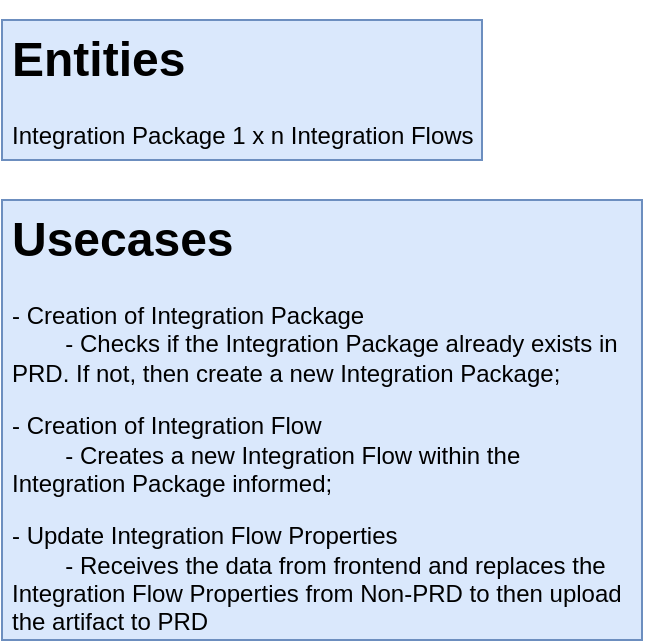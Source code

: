 <mxfile version="21.6.8" type="github" pages="5">
  <diagram name="Backend" id="U4ALBJMrt5r-Zm2KS0YD">
    <mxGraphModel dx="2021" dy="747" grid="1" gridSize="10" guides="1" tooltips="1" connect="1" arrows="1" fold="1" page="1" pageScale="1" pageWidth="827" pageHeight="1169" math="0" shadow="0">
      <root>
        <mxCell id="0" />
        <mxCell id="1" parent="0" />
        <mxCell id="Bm7CMhNdHjthdd0hcuxf-11" value="&lt;h1&gt;Entities&lt;/h1&gt;&lt;p&gt;Integration Package 1 x n&lt;span style=&quot;background-color: initial;&quot;&gt;&amp;nbsp;Integration Flows&lt;/span&gt;&lt;/p&gt;" style="text;html=1;strokeColor=#6c8ebf;fillColor=#dae8fc;spacing=5;spacingTop=-20;whiteSpace=wrap;overflow=hidden;rounded=0;" parent="1" vertex="1">
          <mxGeometry x="-140" y="150" width="240" height="70" as="geometry" />
        </mxCell>
        <mxCell id="Bm7CMhNdHjthdd0hcuxf-12" value="&lt;h1&gt;Usecases&lt;/h1&gt;&lt;p&gt;- Creation of Integration Package&lt;br&gt;&lt;span style=&quot;white-space: pre;&quot;&gt;&#x9;&lt;/span&gt;- Checks if the Integration Package already exists in PRD. If not, then create a new Integration Package;&lt;br&gt;&lt;/p&gt;&lt;p&gt;- Creation of Integration Flow&lt;br&gt;&lt;span style=&quot;white-space: pre;&quot;&gt;&#x9;&lt;/span&gt;- Creates a new Integration Flow within the Integration Package informed;&lt;br&gt;&lt;/p&gt;&lt;p&gt;- Update Integration Flow Properties&lt;br&gt;&lt;span style=&quot;white-space: pre;&quot;&gt;&#x9;&lt;/span&gt;- Receives the data from frontend and replaces the Integration Flow Properties from Non-PRD to then upload the artifact to PRD&lt;br&gt;&lt;/p&gt;" style="text;html=1;strokeColor=#6c8ebf;fillColor=#dae8fc;spacing=5;spacingTop=-20;whiteSpace=wrap;overflow=hidden;rounded=0;" parent="1" vertex="1">
          <mxGeometry x="-140" y="240" width="320" height="220" as="geometry" />
        </mxCell>
      </root>
    </mxGraphModel>
  </diagram>
  <diagram id="e5FCP6EkzeU4hljScw43" name="Backend Quality Warranty">
    <mxGraphModel dx="2848" dy="747" grid="1" gridSize="10" guides="1" tooltips="1" connect="1" arrows="1" fold="1" page="1" pageScale="1" pageWidth="827" pageHeight="1169" math="0" shadow="0">
      <root>
        <mxCell id="0" />
        <mxCell id="1" parent="0" />
        <mxCell id="pFrsWe29-qBMD74cATnR-1" value="" style="rounded=0;whiteSpace=wrap;html=1;" parent="1" vertex="1">
          <mxGeometry x="-1110" y="490" width="530" height="460" as="geometry" />
        </mxCell>
        <mxCell id="pFrsWe29-qBMD74cATnR-2" value="" style="rounded=0;whiteSpace=wrap;html=1;" parent="1" vertex="1">
          <mxGeometry x="-1110" y="120" width="530" height="330" as="geometry" />
        </mxCell>
        <mxCell id="pFrsWe29-qBMD74cATnR-3" style="edgeStyle=orthogonalEdgeStyle;rounded=0;orthogonalLoop=1;jettySize=auto;html=1;entryX=0.5;entryY=0;entryDx=0;entryDy=0;" parent="1" source="pFrsWe29-qBMD74cATnR-4" target="pFrsWe29-qBMD74cATnR-6" edge="1">
          <mxGeometry relative="1" as="geometry" />
        </mxCell>
        <mxCell id="pFrsWe29-qBMD74cATnR-4" value="Backend" style="ellipse;whiteSpace=wrap;html=1;" parent="1" vertex="1">
          <mxGeometry x="-905" y="140" width="120" height="80" as="geometry" />
        </mxCell>
        <mxCell id="pFrsWe29-qBMD74cATnR-5" style="edgeStyle=orthogonalEdgeStyle;rounded=0;orthogonalLoop=1;jettySize=auto;html=1;" parent="1" source="pFrsWe29-qBMD74cATnR-6" target="pFrsWe29-qBMD74cATnR-8" edge="1">
          <mxGeometry relative="1" as="geometry" />
        </mxCell>
        <mxCell id="pFrsWe29-qBMD74cATnR-6" value="Commit" style="rounded=0;whiteSpace=wrap;html=1;" parent="1" vertex="1">
          <mxGeometry x="-905" y="260" width="120" height="60" as="geometry" />
        </mxCell>
        <mxCell id="pFrsWe29-qBMD74cATnR-7" style="edgeStyle=orthogonalEdgeStyle;rounded=0;orthogonalLoop=1;jettySize=auto;html=1;" parent="1" source="pFrsWe29-qBMD74cATnR-8" target="pFrsWe29-qBMD74cATnR-12" edge="1">
          <mxGeometry relative="1" as="geometry" />
        </mxCell>
        <mxCell id="pFrsWe29-qBMD74cATnR-8" value="Pre-push tool&lt;br&gt;(lint, pretty, test, test build)" style="rounded=0;whiteSpace=wrap;html=1;" parent="1" vertex="1">
          <mxGeometry x="-905" y="360" width="120" height="60" as="geometry" />
        </mxCell>
        <mxCell id="pFrsWe29-qBMD74cATnR-9" value="Docker container Nodejs 18.x" style="text;html=1;strokeColor=none;fillColor=none;align=center;verticalAlign=middle;whiteSpace=wrap;rounded=0;" parent="1" vertex="1">
          <mxGeometry x="-1093" y="140" width="120" height="30" as="geometry" />
        </mxCell>
        <mxCell id="pFrsWe29-qBMD74cATnR-10" value="Github&amp;nbsp;" style="text;html=1;strokeColor=none;fillColor=none;align=center;verticalAlign=middle;whiteSpace=wrap;rounded=0;" parent="1" vertex="1">
          <mxGeometry x="-1093" y="500" width="120" height="30" as="geometry" />
        </mxCell>
        <mxCell id="pFrsWe29-qBMD74cATnR-11" value="" style="group" parent="1" vertex="1" connectable="0">
          <mxGeometry x="-1006.5" y="580" width="323" height="270" as="geometry" />
        </mxCell>
        <mxCell id="pFrsWe29-qBMD74cATnR-12" value="" style="rounded=0;whiteSpace=wrap;html=1;" parent="pFrsWe29-qBMD74cATnR-11" vertex="1">
          <mxGeometry width="323" height="270" as="geometry" />
        </mxCell>
        <mxCell id="pFrsWe29-qBMD74cATnR-13" value="Repository" style="text;html=1;strokeColor=none;fillColor=none;align=center;verticalAlign=middle;whiteSpace=wrap;rounded=0;" parent="pFrsWe29-qBMD74cATnR-11" vertex="1">
          <mxGeometry x="23.5" y="10" width="60" height="30" as="geometry" />
        </mxCell>
        <mxCell id="pFrsWe29-qBMD74cATnR-14" value="Governance" style="rounded=0;whiteSpace=wrap;html=1;" parent="pFrsWe29-qBMD74cATnR-11" vertex="1">
          <mxGeometry x="173.5" y="70" width="120" height="60" as="geometry" />
        </mxCell>
        <mxCell id="pFrsWe29-qBMD74cATnR-15" value="Actions" style="rounded=0;whiteSpace=wrap;html=1;verticalAlign=top;" parent="pFrsWe29-qBMD74cATnR-11" vertex="1">
          <mxGeometry x="33.5" y="70" width="120" height="140" as="geometry" />
        </mxCell>
        <mxCell id="pFrsWe29-qBMD74cATnR-16" value="Security&lt;br&gt;(secrets,&amp;nbsp;approval)" style="rounded=0;whiteSpace=wrap;html=1;" parent="pFrsWe29-qBMD74cATnR-11" vertex="1">
          <mxGeometry x="173.5" y="150" width="120" height="60" as="geometry" />
        </mxCell>
        <mxCell id="pFrsWe29-qBMD74cATnR-17" value="Quality Warranty&lt;br&gt;(test, build, run)" style="rounded=0;whiteSpace=wrap;html=1;" parent="pFrsWe29-qBMD74cATnR-11" vertex="1">
          <mxGeometry x="50" y="100" width="90" height="100" as="geometry" />
        </mxCell>
      </root>
    </mxGraphModel>
  </diagram>
  <diagram id="U0z29P2EZOE8Z1S6E8nX" name="Frontend UseCases">
    <mxGraphModel dx="2848" dy="747" grid="1" gridSize="10" guides="1" tooltips="1" connect="1" arrows="1" fold="1" page="1" pageScale="1" pageWidth="827" pageHeight="1169" math="0" shadow="0">
      <root>
        <mxCell id="0" />
        <mxCell id="1" parent="0" />
        <mxCell id="O9YJKyO2WLW3gWEqJPpY-7" value="1.1 Get Integration Packages:&#xa;GET - /IntegrationPackages" style="text;whiteSpace=wrap;fillColor=#d5e8d4;strokeColor=#82b366;" parent="1" vertex="1">
          <mxGeometry x="-1520" y="711" width="170" height="39" as="geometry" />
        </mxCell>
        <mxCell id="O9YJKyO2WLW3gWEqJPpY-9" value="1.2 Get Integration Flows of a Integration Package:&#xa;GET - /IntegrationPackages(&#39;packageId&#39;)/IntegrationDesigntimeArtifacts?$format=json&#xa;&#xa;1.3 For each Integration Flow presented in the Integration Package, check if it has already been deployed:&#xa;GET - /IntegrationRuntimeArtifacts(&#39;integrationFlowId&#39;)?$format=json.&#xa;&#xa;This request will return different objects in case there is an Integration Flow being deployed in NON-PRD and specific statusCode for each case:&#xa;- 200 OK (Integration Flow is in &quot;deploy&quot; state in NON-PRD)&#xa;- 404 Not Found (The Integration Flow was not found. This means that it is not yet in &quot;deploy&quot; in the NON-PRD environment." style="text;whiteSpace=wrap;fillColor=#d5e8d4;strokeColor=#82b366;" parent="1" vertex="1">
          <mxGeometry x="-1520" y="890" width="460" height="202.25" as="geometry" />
        </mxCell>
        <mxCell id="O9YJKyO2WLW3gWEqJPpY-11" value="4.1 The list of properties varies from&#xa;according to Integration Flow.&#xa;&#xa;Get Integration Flow Properties:&#xa;GET- /IntegrationDesigntimeArtifacts(Id=&#39;iflowId&#39;,Version=&#39;x.x&#39;)/Configurations&#xa;&#xa;&#xa;To improve processing, embed parameters in the query:&#xa;GET - /IntegrationDesigntimeArtifacts(Id=&#39;iflowId&#39;,Version=&#39;x.x&#39;)/Configurations?$format=json&amp;$select=ParameterKey,ParameterValue" style="text;whiteSpace=wrap;fillColor=#d5e8d4;strokeColor=#82b366;" parent="1" vertex="1">
          <mxGeometry x="-1520" y="1270" width="430" height="160" as="geometry" />
        </mxCell>
        <mxCell id="O9YJKyO2WLW3gWEqJPpY-14" value="1. Choose an Integration Package" style="text;whiteSpace=wrap;fillColor=#dae8fc;strokeColor=#6c8ebf;verticalAlign=middle;" parent="1" vertex="1">
          <mxGeometry x="-1520" y="680" width="190" height="20" as="geometry" />
        </mxCell>
        <mxCell id="O9YJKyO2WLW3gWEqJPpY-16" value="2. Choose an Integration Flow" style="text;whiteSpace=wrap;fillColor=#dae8fc;strokeColor=#6c8ebf;verticalAlign=middle;" parent="1" vertex="1">
          <mxGeometry x="-1520" y="860" width="170" height="20" as="geometry" />
        </mxCell>
        <mxCell id="O9YJKyO2WLW3gWEqJPpY-18" value="3. User views Integration Package&#xa;and Integration Flow selected" style="text;whiteSpace=wrap;fillColor=#dae8fc;strokeColor=#6c8ebf;" parent="1" vertex="1">
          <mxGeometry x="-1520" y="1170" width="220" height="40" as="geometry" />
        </mxCell>
        <mxCell id="O9YJKyO2WLW3gWEqJPpY-20" value="4. User must fill in all properties&#xa;of Integration Flow" style="text;whiteSpace=wrap;fillColor=#dae8fc;strokeColor=#6c8ebf;" parent="1" vertex="1">
          <mxGeometry x="-1520" y="1220" width="240" height="40" as="geometry" />
        </mxCell>
        <mxCell id="O9YJKyO2WLW3gWEqJPpY-27" value="6. The user should be able to be directed to the Integration Suite home screen via a button" style="text;whiteSpace=wrap;fillColor=#dae8fc;strokeColor=#6c8ebf;" parent="1" vertex="1">
          <mxGeometry x="-1000" y="851.5" width="250" height="50" as="geometry" />
        </mxCell>
        <mxCell id="O9YJKyO2WLW3gWEqJPpY-29" value="5. The user must be able to select the environment he wants to view, being able to switch between Non-PRD and PRD" style="text;whiteSpace=wrap;fillColor=#dae8fc;strokeColor=#6c8ebf;" parent="1" vertex="1">
          <mxGeometry x="-1000" y="680" width="250" height="50" as="geometry" />
        </mxCell>
        <mxCell id="zI-5eWUAR7682hIjd4x4-3" value="&lt;h1&gt;Screen 1&lt;/h1&gt;" style="text;html=1;strokeColor=none;fillColor=none;spacing=5;spacingTop=-20;whiteSpace=wrap;overflow=hidden;rounded=0;" parent="1" vertex="1">
          <mxGeometry x="-1525" y="630" width="115" height="35" as="geometry" />
        </mxCell>
        <mxCell id="zI-5eWUAR7682hIjd4x4-4" value="&lt;h1 style=&quot;border-color: var(--border-color); color: rgb(0, 0, 0); font-family: Helvetica; font-style: normal; font-variant-ligatures: normal; font-variant-caps: normal; letter-spacing: normal; orphans: 2; text-align: left; text-indent: 0px; text-transform: none; widows: 2; word-spacing: 0px; -webkit-text-stroke-width: 0px; background-color: rgb(251, 251, 251); text-decoration-thickness: initial; text-decoration-style: initial; text-decoration-color: initial;&quot;&gt;Screen 2&lt;/h1&gt;" style="text;html=1;strokeColor=none;fillColor=none;spacing=5;spacingTop=-20;whiteSpace=wrap;overflow=hidden;rounded=0;" parent="1" vertex="1">
          <mxGeometry x="-1525" y="810" width="115" height="41.5" as="geometry" />
        </mxCell>
        <mxCell id="zI-5eWUAR7682hIjd4x4-6" value="&lt;h1 style=&quot;border-color: var(--border-color);&quot;&gt;Screen 3&lt;/h1&gt;" style="text;html=1;strokeColor=none;fillColor=none;spacing=5;spacingTop=-20;whiteSpace=wrap;overflow=hidden;rounded=0;" parent="1" vertex="1">
          <mxGeometry x="-1520" y="1119.5" width="110" height="31" as="geometry" />
        </mxCell>
        <mxCell id="zI-5eWUAR7682hIjd4x4-9" value="&lt;h1&gt;Screens 1 and 4&lt;/h1&gt;" style="text;html=1;strokeColor=none;fillColor=none;spacing=5;spacingTop=-20;whiteSpace=wrap;overflow=hidden;rounded=0;" parent="1" vertex="1">
          <mxGeometry x="-1000" y="640" width="200" height="35" as="geometry" />
        </mxCell>
        <mxCell id="zI-5eWUAR7682hIjd4x4-10" value="&lt;h1&gt;All screens&lt;/h1&gt;" style="text;html=1;strokeColor=none;fillColor=none;spacing=5;spacingTop=-20;whiteSpace=wrap;overflow=hidden;rounded=0;" parent="1" vertex="1">
          <mxGeometry x="-1000" y="810" width="180" height="35" as="geometry" />
        </mxCell>
        <UserObject label="https://www.figma.com/file/bZsYcFnV8zHb4NzktB3HCj/Bunge?type=design&amp;node-id=0-1&amp;mode=design&amp;t=J0XS2e0wpixd09V5-0" link="https://www.figma.com/file/bZsYcFnV8zHb4NzktB3HCj/Bunge?type=design&amp;node-id=0-1&amp;mode=design&amp;t=J0XS2e0wpixd09V5-0" id="Ik2GhAAN4wt-5MwJXnYY-1">
          <mxCell style="text;whiteSpace=wrap;" vertex="1" parent="1">
            <mxGeometry x="-1525" y="560" width="560" height="50" as="geometry" />
          </mxCell>
        </UserObject>
      </root>
    </mxGraphModel>
  </diagram>
  <diagram id="k1OWiB_b3UI-bdixU7Ov" name="Integration UseCases">
    <mxGraphModel dx="3566" dy="2190" grid="1" gridSize="10" guides="1" tooltips="1" connect="1" arrows="1" fold="1" page="1" pageScale="1" pageWidth="827" pageHeight="1169" math="0" shadow="0">
      <root>
        <mxCell id="0" />
        <mxCell id="1" parent="0" />
        <mxCell id="VE-rfienf1eznVEvt_0z-1" style="edgeStyle=orthogonalEdgeStyle;rounded=0;orthogonalLoop=1;jettySize=auto;html=1;dashed=1;dashPattern=12 12;" parent="1" source="VE-rfienf1eznVEvt_0z-2" target="VE-rfienf1eznVEvt_0z-8" edge="1">
          <mxGeometry relative="1" as="geometry" />
        </mxCell>
        <mxCell id="VE-rfienf1eznVEvt_0z-2" value="User" style="shape=umlActor;verticalLabelPosition=bottom;verticalAlign=top;html=1;outlineConnect=0;" parent="1" vertex="1">
          <mxGeometry x="-570" y="505" width="30" height="60" as="geometry" />
        </mxCell>
        <mxCell id="VE-rfienf1eznVEvt_0z-3" value="Fiori" style="text;html=1;strokeColor=none;fillColor=none;align=center;verticalAlign=middle;whiteSpace=wrap;rounded=0;" parent="1" vertex="1">
          <mxGeometry x="-450" y="260" width="60" height="30" as="geometry" />
        </mxCell>
        <mxCell id="VE-rfienf1eznVEvt_0z-4" style="edgeStyle=orthogonalEdgeStyle;rounded=0;orthogonalLoop=1;jettySize=auto;html=1;dashed=1;dashPattern=12 12;" parent="1" source="jBybfuIfDPozSE7CGX2O-2" target="VE-rfienf1eznVEvt_0z-13" edge="1">
          <mxGeometry relative="1" as="geometry">
            <Array as="points" />
          </mxGeometry>
        </mxCell>
        <mxCell id="VE-rfienf1eznVEvt_0z-6" style="edgeStyle=orthogonalEdgeStyle;rounded=0;orthogonalLoop=1;jettySize=auto;html=1;dashed=1;dashPattern=12 12;" parent="1" source="VE-rfienf1eznVEvt_0z-8" target="VE-rfienf1eznVEvt_0z-69" edge="1">
          <mxGeometry relative="1" as="geometry">
            <Array as="points">
              <mxPoint x="-270" y="640" />
              <mxPoint x="-270" y="640" />
            </Array>
          </mxGeometry>
        </mxCell>
        <mxCell id="VE-rfienf1eznVEvt_0z-7" value="3 Get" style="edgeLabel;html=1;align=center;verticalAlign=middle;resizable=0;points=[];" parent="VE-rfienf1eznVEvt_0z-6" vertex="1" connectable="0">
          <mxGeometry x="-0.372" y="-1" relative="1" as="geometry">
            <mxPoint x="-58" y="-1" as="offset" />
          </mxGeometry>
        </mxCell>
        <mxCell id="VE-rfienf1eznVEvt_0z-8" value="Frontend" style="rounded=0;whiteSpace=wrap;html=1;fillColor=#f5f5f5;fontColor=#333333;strokeColor=#666666;" parent="1" vertex="1">
          <mxGeometry x="-470" y="310" width="100" height="450" as="geometry" />
        </mxCell>
        <mxCell id="VE-rfienf1eznVEvt_0z-9" value="Integration Suite" style="text;html=1;strokeColor=none;fillColor=none;align=center;verticalAlign=middle;whiteSpace=wrap;rounded=0;" parent="1" vertex="1">
          <mxGeometry x="-62" y="260" width="120" height="30" as="geometry" />
        </mxCell>
        <mxCell id="VE-rfienf1eznVEvt_0z-10" value="Github" style="text;html=1;strokeColor=none;fillColor=none;align=center;verticalAlign=middle;whiteSpace=wrap;rounded=0;" parent="1" vertex="1">
          <mxGeometry x="517" y="260" width="120" height="30" as="geometry" />
        </mxCell>
        <mxCell id="VE-rfienf1eznVEvt_0z-11" style="edgeStyle=orthogonalEdgeStyle;rounded=0;orthogonalLoop=1;jettySize=auto;html=1;dashed=1;dashPattern=12 12;exitX=0.5;exitY=1;exitDx=0;exitDy=0;" parent="1" source="VE-rfienf1eznVEvt_0z-13" target="jBybfuIfDPozSE7CGX2O-13" edge="1">
          <mxGeometry relative="1" as="geometry">
            <mxPoint x="369.0" y="480" as="targetPoint" />
            <Array as="points">
              <mxPoint x="577" y="480" />
            </Array>
            <mxPoint x="577" y="440" as="sourcePoint" />
          </mxGeometry>
        </mxCell>
        <mxCell id="VE-rfienf1eznVEvt_0z-12" value="2 Post" style="edgeLabel;html=1;align=center;verticalAlign=middle;resizable=0;points=[];" parent="VE-rfienf1eznVEvt_0z-11" vertex="1" connectable="0">
          <mxGeometry x="0.342" y="1" relative="1" as="geometry">
            <mxPoint x="122" y="-1" as="offset" />
          </mxGeometry>
        </mxCell>
        <mxCell id="VE-rfienf1eznVEvt_0z-13" value="Backend" style="rounded=0;whiteSpace=wrap;html=1;fillColor=#f5f5f5;fontColor=#333333;strokeColor=#666666;" parent="1" vertex="1">
          <mxGeometry x="517" y="330" width="120" height="60" as="geometry" />
        </mxCell>
        <mxCell id="VE-rfienf1eznVEvt_0z-22" value="" style="endArrow=none;dashed=1;html=1;rounded=0;" parent="1" edge="1">
          <mxGeometry width="50" height="50" relative="1" as="geometry">
            <mxPoint x="-310" y="690" as="sourcePoint" />
            <mxPoint x="-310" y="250" as="targetPoint" />
          </mxGeometry>
        </mxCell>
        <mxCell id="VE-rfienf1eznVEvt_0z-23" value="" style="endArrow=none;dashed=1;html=1;rounded=0;" parent="1" edge="1">
          <mxGeometry width="50" height="50" relative="1" as="geometry">
            <mxPoint x="457" y="690" as="sourcePoint" />
            <mxPoint x="457" y="250" as="targetPoint" />
          </mxGeometry>
        </mxCell>
        <mxCell id="VE-rfienf1eznVEvt_0z-24" value="&lt;h1&gt;Publish and parameterize the deployment of a new integration flow&lt;/h1&gt;" style="text;html=1;strokeColor=none;fillColor=none;spacing=5;spacingTop=-20;whiteSpace=wrap;overflow=hidden;rounded=0;" parent="1" vertex="1">
          <mxGeometry x="-269" y="120" width="609" height="70" as="geometry" />
        </mxCell>
        <mxCell id="jBybfuIfDPozSE7CGX2O-8" style="edgeStyle=orthogonalEdgeStyle;rounded=0;orthogonalLoop=1;jettySize=auto;html=1;" parent="1" source="VE-rfienf1eznVEvt_0z-69" target="jBybfuIfDPozSE7CGX2O-7" edge="1">
          <mxGeometry relative="1" as="geometry" />
        </mxCell>
        <mxCell id="jBybfuIfDPozSE7CGX2O-9" value="1 x n" style="edgeLabel;html=1;align=center;verticalAlign=middle;resizable=0;points=[];" parent="jBybfuIfDPozSE7CGX2O-8" vertex="1" connectable="0">
          <mxGeometry x="-0.069" y="-2" relative="1" as="geometry">
            <mxPoint as="offset" />
          </mxGeometry>
        </mxCell>
        <mxCell id="VE-rfienf1eznVEvt_0z-69" value="Integration Packages" style="rounded=0;whiteSpace=wrap;html=1;fillColor=#d5e8d4;strokeColor=#82b366;" parent="1" vertex="1">
          <mxGeometry x="-90" y="610" width="120" height="60" as="geometry" />
        </mxCell>
        <mxCell id="jBybfuIfDPozSE7CGX2O-3" value="" style="edgeStyle=orthogonalEdgeStyle;rounded=0;orthogonalLoop=1;jettySize=auto;html=1;dashed=1;dashPattern=12 12;exitX=0.989;exitY=0.116;exitDx=0;exitDy=0;exitPerimeter=0;" parent="1" source="VE-rfienf1eznVEvt_0z-8" target="jBybfuIfDPozSE7CGX2O-2" edge="1">
          <mxGeometry relative="1" as="geometry">
            <Array as="points">
              <mxPoint x="-371" y="360" />
            </Array>
            <mxPoint x="-371" y="362" as="sourcePoint" />
            <mxPoint x="517" y="360" as="targetPoint" />
          </mxGeometry>
        </mxCell>
        <mxCell id="jBybfuIfDPozSE7CGX2O-4" value="1 Post" style="edgeLabel;html=1;align=center;verticalAlign=middle;resizable=0;points=[];" parent="jBybfuIfDPozSE7CGX2O-3" vertex="1" connectable="0">
          <mxGeometry x="-0.928" relative="1" as="geometry">
            <mxPoint x="20" as="offset" />
          </mxGeometry>
        </mxCell>
        <mxCell id="jBybfuIfDPozSE7CGX2O-2" value="JSON" style="text;html=1;align=center;verticalAlign=middle;resizable=0;points=[];autosize=1;strokeColor=none;fillColor=none;" parent="1" vertex="1">
          <mxGeometry x="5.5" y="345" width="60" height="30" as="geometry" />
        </mxCell>
        <mxCell id="jBybfuIfDPozSE7CGX2O-7" value="Integration Flows" style="rounded=0;whiteSpace=wrap;html=1;fillColor=#d5e8d4;strokeColor=#82b366;" parent="1" vertex="1">
          <mxGeometry x="107" y="610" width="120" height="60" as="geometry" />
        </mxCell>
        <mxCell id="jBybfuIfDPozSE7CGX2O-18" style="edgeStyle=orthogonalEdgeStyle;rounded=0;orthogonalLoop=1;jettySize=auto;html=1;" parent="1" source="jBybfuIfDPozSE7CGX2O-12" target="jBybfuIfDPozSE7CGX2O-15" edge="1">
          <mxGeometry relative="1" as="geometry" />
        </mxCell>
        <mxCell id="jBybfuIfDPozSE7CGX2O-19" value="n x 1" style="edgeLabel;html=1;align=center;verticalAlign=middle;resizable=0;points=[];" parent="jBybfuIfDPozSE7CGX2O-18" vertex="1" connectable="0">
          <mxGeometry x="0.36" y="1" relative="1" as="geometry">
            <mxPoint x="10" y="-1" as="offset" />
          </mxGeometry>
        </mxCell>
        <mxCell id="jBybfuIfDPozSE7CGX2O-12" value="Integration Flows" style="rounded=0;whiteSpace=wrap;html=1;fillColor=#d5e8d4;strokeColor=#82b366;" parent="1" vertex="1">
          <mxGeometry x="70" y="450" width="120" height="60" as="geometry" />
        </mxCell>
        <mxCell id="jBybfuIfDPozSE7CGX2O-20" style="edgeStyle=orthogonalEdgeStyle;rounded=0;orthogonalLoop=1;jettySize=auto;html=1;" parent="1" source="jBybfuIfDPozSE7CGX2O-13" target="jBybfuIfDPozSE7CGX2O-12" edge="1">
          <mxGeometry relative="1" as="geometry" />
        </mxCell>
        <mxCell id="jBybfuIfDPozSE7CGX2O-21" value="n x 1" style="edgeLabel;html=1;align=center;verticalAlign=middle;resizable=0;points=[];" parent="jBybfuIfDPozSE7CGX2O-20" vertex="1" connectable="0">
          <mxGeometry x="-0.312" relative="1" as="geometry">
            <mxPoint x="-6" as="offset" />
          </mxGeometry>
        </mxCell>
        <mxCell id="jBybfuIfDPozSE7CGX2O-13" value="Integration Packages" style="rounded=0;whiteSpace=wrap;html=1;fillColor=#d5e8d4;strokeColor=#82b366;" parent="1" vertex="1">
          <mxGeometry x="250" y="450" width="120" height="60" as="geometry" />
        </mxCell>
        <mxCell id="jBybfuIfDPozSE7CGX2O-15" value="Parameters" style="rounded=0;whiteSpace=wrap;html=1;fillColor=#d5e8d4;strokeColor=#82b366;" parent="1" vertex="1">
          <mxGeometry x="-120" y="450" width="120" height="60" as="geometry" />
        </mxCell>
        <mxCell id="r8_lnZMQknlcuLbPv8o3-1" style="edgeStyle=orthogonalEdgeStyle;rounded=0;orthogonalLoop=1;jettySize=auto;html=1;dashed=1;dashPattern=12 12;" parent="1" source="r8_lnZMQknlcuLbPv8o3-2" target="r8_lnZMQknlcuLbPv8o3-8" edge="1">
          <mxGeometry relative="1" as="geometry" />
        </mxCell>
        <mxCell id="r8_lnZMQknlcuLbPv8o3-2" value="User" style="shape=umlActor;verticalLabelPosition=bottom;verticalAlign=top;html=1;outlineConnect=0;" parent="1" vertex="1">
          <mxGeometry x="-559.5" y="-225" width="30" height="60" as="geometry" />
        </mxCell>
        <mxCell id="r8_lnZMQknlcuLbPv8o3-3" value="Fiori" style="text;html=1;strokeColor=none;fillColor=none;align=center;verticalAlign=middle;whiteSpace=wrap;rounded=0;" parent="1" vertex="1">
          <mxGeometry x="-437.5" y="-530" width="60" height="30" as="geometry" />
        </mxCell>
        <mxCell id="r8_lnZMQknlcuLbPv8o3-4" style="edgeStyle=orthogonalEdgeStyle;rounded=0;orthogonalLoop=1;jettySize=auto;html=1;" parent="1" source="r8_lnZMQknlcuLbPv8o3-8" target="r8_lnZMQknlcuLbPv8o3-15" edge="1">
          <mxGeometry relative="1" as="geometry">
            <Array as="points">
              <mxPoint x="-319.5" y="-380" />
              <mxPoint x="-319.5" y="-380" />
            </Array>
          </mxGeometry>
        </mxCell>
        <mxCell id="r8_lnZMQknlcuLbPv8o3-5" value="1 - GET" style="edgeLabel;html=1;align=center;verticalAlign=middle;resizable=0;points=[];" parent="r8_lnZMQknlcuLbPv8o3-4" vertex="1" connectable="0">
          <mxGeometry x="-0.42" y="-1" relative="1" as="geometry">
            <mxPoint as="offset" />
          </mxGeometry>
        </mxCell>
        <mxCell id="r8_lnZMQknlcuLbPv8o3-6" style="edgeStyle=orthogonalEdgeStyle;rounded=0;orthogonalLoop=1;jettySize=auto;html=1;" parent="1" source="r8_lnZMQknlcuLbPv8o3-8" target="r8_lnZMQknlcuLbPv8o3-11" edge="1">
          <mxGeometry relative="1" as="geometry">
            <Array as="points">
              <mxPoint x="-139.5" y="-230" />
              <mxPoint x="-139.5" y="-230" />
            </Array>
          </mxGeometry>
        </mxCell>
        <mxCell id="r8_lnZMQknlcuLbPv8o3-7" value="2 - POST" style="edgeLabel;html=1;align=center;verticalAlign=middle;resizable=0;points=[];" parent="r8_lnZMQknlcuLbPv8o3-6" vertex="1" connectable="0">
          <mxGeometry x="-0.932" y="-2" relative="1" as="geometry">
            <mxPoint as="offset" />
          </mxGeometry>
        </mxCell>
        <mxCell id="r8_lnZMQknlcuLbPv8o3-8" value="Frontend" style="rounded=0;whiteSpace=wrap;html=1;fillColor=#f5f5f5;fontColor=#333333;strokeColor=#666666;" parent="1" vertex="1">
          <mxGeometry x="-457.5" y="-440" width="100" height="490" as="geometry" />
        </mxCell>
        <mxCell id="r8_lnZMQknlcuLbPv8o3-9" value="Integration Suite PRD" style="text;html=1;strokeColor=none;fillColor=none;align=center;verticalAlign=middle;whiteSpace=wrap;rounded=0;" parent="1" vertex="1">
          <mxGeometry x="-49.5" y="-530" width="120" height="30" as="geometry" />
        </mxCell>
        <mxCell id="r8_lnZMQknlcuLbPv8o3-10" value="Github" style="text;html=1;strokeColor=none;fillColor=none;align=center;verticalAlign=middle;whiteSpace=wrap;rounded=0;" parent="1" vertex="1">
          <mxGeometry x="500.5" y="-530" width="120" height="30" as="geometry" />
        </mxCell>
        <mxCell id="r8_lnZMQknlcuLbPv8o3-11" value="Backend" style="rounded=0;whiteSpace=wrap;html=1;fillColor=#f5f5f5;fontColor=#333333;strokeColor=#666666;" parent="1" vertex="1">
          <mxGeometry x="510.5" y="-260" width="120" height="60" as="geometry" />
        </mxCell>
        <mxCell id="r8_lnZMQknlcuLbPv8o3-12" value="" style="endArrow=none;dashed=1;html=1;rounded=0;" parent="1" edge="1">
          <mxGeometry width="50" height="50" relative="1" as="geometry">
            <mxPoint x="-297.5" y="-20" as="sourcePoint" />
            <mxPoint x="-297.5" y="-460" as="targetPoint" />
          </mxGeometry>
        </mxCell>
        <mxCell id="r8_lnZMQknlcuLbPv8o3-13" value="" style="endArrow=none;dashed=1;html=1;rounded=0;" parent="1" edge="1">
          <mxGeometry width="50" height="50" relative="1" as="geometry">
            <mxPoint x="469.5" y="-20" as="sourcePoint" />
            <mxPoint x="469.5" y="-460" as="targetPoint" />
          </mxGeometry>
        </mxCell>
        <mxCell id="r8_lnZMQknlcuLbPv8o3-14" value="&lt;h1&gt;Github Authentication&lt;/h1&gt;" style="text;html=1;strokeColor=none;fillColor=none;spacing=5;spacingTop=-20;whiteSpace=wrap;overflow=hidden;rounded=0;" parent="1" vertex="1">
          <mxGeometry x="-135" y="-630" width="287" height="60" as="geometry" />
        </mxCell>
        <mxCell id="r8_lnZMQknlcuLbPv8o3-15" value="KVM&lt;br&gt;Github Token" style="rounded=0;whiteSpace=wrap;html=1;fillColor=#d5e8d4;strokeColor=#82b366;" parent="1" vertex="1">
          <mxGeometry x="-234.5" y="-410" width="120" height="60" as="geometry" />
        </mxCell>
        <mxCell id="r8_lnZMQknlcuLbPv8o3-16" value="&lt;h1&gt;KeyValueMaps&lt;/h1&gt;&lt;p&gt;So that the authorization token is not fixed in the Fiori application code, a KVM will be made available in the Integration Suite&#39;s Productive environment so that, through a Get request for the KVM resource, Fiori obtains the token and can then use it in the &quot;Authentication&quot; header in all communications with Github.&lt;/p&gt;" style="text;html=1;strokeColor=#6c8ebf;fillColor=#dae8fc;spacing=5;spacingTop=-20;whiteSpace=wrap;overflow=hidden;rounded=0;" parent="1" vertex="1">
          <mxGeometry x="-760" y="-440" width="190" height="200" as="geometry" />
        </mxCell>
        <mxCell id="31sRPGHvqVUQdrrKDibQ-2" value="&lt;b&gt;Resource:&lt;br&gt;&lt;br&gt;&lt;/b&gt;GET - /Management.svc/KeyMapEntryValues(map_name=&#39;githubTokens&#39;,&lt;br&gt;name=&#39;GITHUB_CPI_TOKEN&#39;)?&lt;br&gt;$format=json&amp;amp;$select=name,value,map_name&lt;b&gt;&lt;br&gt;&lt;/b&gt;" style="text;html=1;strokeColor=#82b366;fillColor=#d5e8d4;align=left;verticalAlign=top;rounded=0;whiteSpace=wrap;" parent="1" vertex="1">
          <mxGeometry x="-890" y="-130" width="415.5" height="80" as="geometry" />
        </mxCell>
      </root>
    </mxGraphModel>
  </diagram>
  <diagram id="d6ieSAeFHaT9mjKcqOiS" name="Payload examples">
    <mxGraphModel dx="2261" dy="766" grid="1" gridSize="10" guides="1" tooltips="1" connect="1" arrows="1" fold="1" page="1" pageScale="1" pageWidth="827" pageHeight="1169" math="0" shadow="0">
      <root>
        <mxCell id="0" />
        <mxCell id="1" parent="0" />
        <mxCell id="qil7m8EiLISS4TCCwYtW-12" value="&lt;h1&gt;/publish&lt;/h1&gt;&lt;div style=&quot;border-color: var(--border-color);&quot;&gt;{&lt;br style=&quot;border-color: var(--border-color);&quot;&gt;&lt;/div&gt;&lt;div style=&quot;border-color: var(--border-color);&quot;&gt;&lt;div style=&quot;border-color: var(--border-color);&quot;&gt;&amp;nbsp; &quot;route&quot;: &quot;/publish&quot;,&lt;/div&gt;&lt;div style=&quot;border-color: var(--border-color);&quot;&gt;&amp;nbsp; &quot;integrationPackage&quot;: {&lt;/div&gt;&lt;div style=&quot;border-color: var(--border-color);&quot;&gt;&amp;nbsp; &amp;nbsp; &quot;id&quot;: &quot;&quot;,&lt;/div&gt;&lt;div style=&quot;border-color: var(--border-color);&quot;&gt;&amp;nbsp; &amp;nbsp; &quot;name&quot;: &quot;&quot;,&lt;/div&gt;&lt;div style=&quot;border-color: var(--border-color);&quot;&gt;&amp;nbsp; &amp;nbsp; &quot;description&quot;: &quot;&quot;,&lt;/div&gt;&lt;div style=&quot;border-color: var(--border-color);&quot;&gt;&amp;nbsp; &amp;nbsp; &quot;shortText&quot;: &quot;&quot;,&lt;/div&gt;&lt;div style=&quot;border-color: var(--border-color);&quot;&gt;&amp;nbsp; &amp;nbsp; &quot;version&quot;: &quot;&quot;,&lt;/div&gt;&lt;div style=&quot;border-color: var(--border-color);&quot;&gt;&amp;nbsp; &amp;nbsp; &quot;supportedPlatform&quot;: &quot;&quot;,&lt;/div&gt;&lt;div style=&quot;border-color: var(--border-color);&quot;&gt;&amp;nbsp; &amp;nbsp; &quot;products&quot;: &quot;&quot;,&lt;/div&gt;&lt;div style=&quot;border-color: var(--border-color);&quot;&gt;&amp;nbsp; &amp;nbsp; &quot;keywords&quot;: &quot;&quot;,&lt;/div&gt;&lt;div style=&quot;border-color: var(--border-color);&quot;&gt;&amp;nbsp; &amp;nbsp; &quot;countries&quot;: &quot;&quot;,&lt;/div&gt;&lt;div style=&quot;border-color: var(--border-color);&quot;&gt;&amp;nbsp; &amp;nbsp; &quot;industries&quot;: &quot;&quot;,&lt;/div&gt;&lt;div style=&quot;border-color: var(--border-color);&quot;&gt;&amp;nbsp; &amp;nbsp; &quot;lineOfBusiness&quot;: &quot;&quot;&lt;/div&gt;&lt;div style=&quot;border-color: var(--border-color);&quot;&gt;&amp;nbsp; },&lt;/div&gt;&lt;div style=&quot;border-color: var(--border-color);&quot;&gt;&amp;nbsp; &quot;integrationFlow&quot;: {&lt;/div&gt;&lt;div style=&quot;border-color: var(--border-color);&quot;&gt;&amp;nbsp; &amp;nbsp; &quot;name&quot;: &quot;&quot;,&lt;/div&gt;&lt;div style=&quot;border-color: var(--border-color);&quot;&gt;&amp;nbsp; &amp;nbsp; &quot;version&quot;: &quot;&quot;,&lt;/div&gt;&lt;div style=&quot;border-color: var(--border-color);&quot;&gt;&amp;nbsp; &amp;nbsp; &quot;id&quot;: &quot;&quot;&lt;/div&gt;&lt;div style=&quot;border-color: var(--border-color);&quot;&gt;&amp;nbsp; },&lt;/div&gt;&lt;div style=&quot;border-color: var(--border-color);&quot;&gt;&amp;nbsp; &quot;properties&quot;: {&lt;/div&gt;&lt;div style=&quot;border-color: var(--border-color);&quot;&gt;&amp;nbsp; &amp;nbsp; &quot;teste&quot;: &quot;&quot;&lt;/div&gt;&lt;div style=&quot;border-color: var(--border-color);&quot;&gt;&amp;nbsp; }&lt;/div&gt;&lt;div style=&quot;border-color: var(--border-color);&quot;&gt;}&lt;/div&gt;&lt;/div&gt;" style="text;html=1;strokeColor=#82b366;fillColor=#d5e8d4;spacing=5;spacingTop=-20;whiteSpace=wrap;overflow=hidden;rounded=0;" parent="1" vertex="1">
          <mxGeometry x="190" y="120" width="210" height="400" as="geometry" />
        </mxCell>
        <mxCell id="qil7m8EiLISS4TCCwYtW-14" value="&lt;div&gt;route:&lt;/div&gt;&lt;div&gt;&amp;nbsp; &amp;nbsp; &amp;nbsp;type: string&lt;/div&gt;&lt;div&gt;&amp;nbsp; &amp;nbsp; &amp;nbsp;description: route informed to identify the process that will be executed&lt;/div&gt;&lt;div&gt;&lt;br&gt;&lt;/div&gt;&lt;div&gt;integrationPackage:&lt;/div&gt;&lt;div&gt;&amp;nbsp; &amp;nbsp; &amp;nbsp;type: object&lt;/div&gt;&lt;div&gt;&amp;nbsp; &amp;nbsp; &amp;nbsp;description: entity responsible for grouping Integration Flows in the Integration Suite according to the company&#39;s business&lt;/div&gt;&lt;div&gt;&lt;br&gt;&lt;/div&gt;&lt;div&gt;&amp;nbsp; &amp;nbsp; &amp;nbsp; &amp;nbsp; &amp;nbsp;id: string&lt;/div&gt;&lt;div&gt;&amp;nbsp; &amp;nbsp; &amp;nbsp; &amp;nbsp; &amp;nbsp;name: string&lt;/div&gt;&lt;div&gt;&amp;nbsp; &amp;nbsp; &amp;nbsp; &amp;nbsp; &amp;nbsp;description: string&lt;/div&gt;&lt;div&gt;&amp;nbsp; &amp;nbsp; &amp;nbsp; &amp;nbsp; &amp;nbsp;shortText: string&lt;/div&gt;&lt;div&gt;&amp;nbsp; &amp;nbsp; &amp;nbsp; &amp;nbsp; &amp;nbsp;version: string&lt;/div&gt;&lt;div&gt;&amp;nbsp; &amp;nbsp; &amp;nbsp; &amp;nbsp; &amp;nbsp;supportedPlatform: string&lt;/div&gt;&lt;div&gt;&amp;nbsp; &amp;nbsp; &amp;nbsp; &amp;nbsp; &amp;nbsp;products: string&lt;/div&gt;&lt;div&gt;&amp;nbsp; &amp;nbsp; &amp;nbsp; &amp;nbsp; &amp;nbsp;keywords: string&lt;/div&gt;&lt;div&gt;&amp;nbsp; &amp;nbsp; &amp;nbsp; &amp;nbsp; &amp;nbsp;countries: string&lt;/div&gt;&lt;div&gt;&amp;nbsp; &amp;nbsp; &amp;nbsp; &amp;nbsp; &amp;nbsp;industries: string&lt;/div&gt;&lt;div&gt;&amp;nbsp; &amp;nbsp; &amp;nbsp; &amp;nbsp; &amp;nbsp;lineOfBusiness: string&lt;/div&gt;&lt;div&gt;&lt;br&gt;&lt;/div&gt;&lt;div&gt;IntegrationFlow:&lt;/div&gt;&lt;div&gt;&amp;nbsp; &amp;nbsp; &amp;nbsp;type: object&lt;/div&gt;&lt;div&gt;&amp;nbsp; &amp;nbsp; &amp;nbsp;description: entity responsible for supporting low-code integrations in the Integration Suite. It is created inside an Integration package and has environment properties&lt;/div&gt;&lt;div&gt;&lt;br&gt;&lt;/div&gt;&lt;div&gt;&amp;nbsp; &amp;nbsp; &amp;nbsp; &amp;nbsp; &amp;nbsp;id: string&lt;/div&gt;&lt;div&gt;&amp;nbsp; &amp;nbsp; &amp;nbsp; &amp;nbsp; &amp;nbsp;name: string&lt;/div&gt;&lt;div&gt;&amp;nbsp; &amp;nbsp; &amp;nbsp; &amp;nbsp; &amp;nbsp;version: string&lt;/div&gt;&lt;div&gt;&lt;br&gt;&lt;/div&gt;&lt;div&gt;properties:&lt;/div&gt;&lt;div&gt;&amp;nbsp; &amp;nbsp; &amp;nbsp;type: object&lt;/div&gt;&lt;div&gt;&amp;nbsp; &amp;nbsp; &amp;nbsp;description: Integration Flow properties.&lt;/div&gt;&lt;div&gt;&amp;nbsp; &amp;nbsp; &amp;nbsp; &amp;nbsp; &amp;nbsp; &amp;nbsp; &amp;nbsp; &amp;nbsp; &amp;nbsp; &amp;nbsp; &amp;nbsp;Each Integration Flow has an &quot;n&quot; number of properties, which are nothing more than environment variables created by the developer.&lt;/div&gt;&lt;div&gt;&lt;br&gt;&lt;/div&gt;&lt;div&gt;&amp;nbsp; &amp;nbsp; &amp;nbsp; &amp;nbsp; &amp;nbsp; &amp;nbsp; &amp;nbsp; &amp;nbsp; &amp;nbsp; &amp;nbsp; &amp;nbsp;* The properties have a dynamic body, defined according to what was previously created in Integration Flow.&lt;/div&gt;" style="text;html=1;strokeColor=#6c8ebf;fillColor=#dae8fc;align=left;verticalAlign=middle;whiteSpace=wrap;rounded=0;" parent="1" vertex="1">
          <mxGeometry x="-340" y="120" width="500" height="550" as="geometry" />
        </mxCell>
      </root>
    </mxGraphModel>
  </diagram>
</mxfile>
